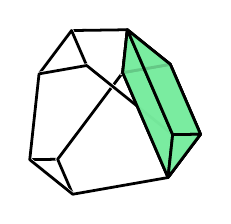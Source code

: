 % polymake for julian
% Thu Jul  5 11:56:52 2018
% q

\begin{tikzpicture}[x  = {(0.959cm,0.111cm)},
                    y  = {(-0.133cm,0.989cm)},
                    z  = {(0.251cm,0.101cm)},
                    scale = .5,
                    color = {lightgray}]


  % DEF POINTS
  \coordinate (v0_q) at (2, 1, -1);
  \coordinate (v1_q) at (1, 2, -1);
  \coordinate (v2_q) at (2, -1, 1);
  \coordinate (v3_q) at (1, -1, 2);
  \coordinate (v4_q) at (1, 1, -2);
  \coordinate (v5_q) at (-1, 2, 1);
  \coordinate (v6_q) at (-1, 1, 2);
  \coordinate (v7_q) at (1, -2, 1);
  \coordinate (v8_q) at (-1, -1, -2);
  \coordinate (v9_q) at (-1, -2, -1);
  \coordinate (v10_q) at (-2, 1, 1);
  \coordinate (v11_q) at (-2, -1, -1);


  % EDGES STYLE
  \definecolor{edgecolor_q}{rgb}{ 0,0,0 }
  \tikzstyle{facestyle_q} = [fill=none, fill opacity=0.85, preaction={draw=white, line cap=round, line width=1.5 pt}, draw=edgecolor_q, line width=1 pt, line cap=round, line join=round]


  % FACES and EDGES and POINTS in the right order
  \draw[facestyle_q] (v8_q) -- (v9_q) -- (v11_q) -- (v8_q) -- cycle;
  \draw[facestyle_q] (v4_q) -- (v8_q) -- (v11_q) -- (v10_q) -- (v5_q) -- (v1_q) -- (v4_q) -- cycle;
  \draw[facestyle_q] (v0_q) -- (v2_q) -- (v7_q) -- (v9_q) -- (v8_q) -- (v4_q) -- (v0_q) -- cycle;


  %POINTS


  %FACETS
  \draw[facestyle_q] (v0_q) -- (v4_q) -- (v1_q) -- (v0_q) -- cycle;


  %POINTS


  %FACETS
  \draw[facestyle_q] (v3_q) -- (v2_q) -- (v0_q) -- (v1_q) -- (v5_q) -- (v6_q) -- (v3_q) -- cycle;


  %POINTS


  %FACETS
  \draw[facestyle_q] (v7_q) -- (v2_q) -- (v3_q) -- (v7_q) -- cycle;


  %POINTS


  %FACETS
  \draw[facestyle_q] (v10_q) -- (v6_q) -- (v5_q) -- (v10_q) -- cycle;


  %POINTS


  %FACETS
  \draw[facestyle_q] (v9_q) -- (v7_q) -- (v3_q) -- (v6_q) -- (v10_q) -- (v11_q) -- (v9_q) -- cycle;


  %POINTS


  %FACETS

  % DEF POINTS
  \coordinate (v0_unnamed__1) at (2, 1, -1);
  \coordinate (v1_unnamed__1) at (1, 2, -1);
  \coordinate (v2_unnamed__1) at (2, -1, 1);
  \coordinate (v3_unnamed__1) at (1, -1, 2);
  \coordinate (v4_unnamed__1) at (1, 1, -2);
  \coordinate (v5_unnamed__1) at (1, -2, 1);


  % EDGES STYLE
  \definecolor{edgecolor_unnamed__1}{rgb}{ 0,0,0 }

  % FACES STYLE
  \definecolor{facetcolor_unnamed__1}{rgb}{ 0.467,0.925,0.62 }

  \tikzstyle{facestyle_unnamed__1} = [fill=facetcolor_unnamed__1, fill opacity=0.85, draw=edgecolor_unnamed__1, line width=1 pt, line cap=round, line join=round]


  % FACES and EDGES and POINTS in the right order
  \draw[facestyle_unnamed__1] (v0_unnamed__1) -- (v2_unnamed__1) -- (v5_unnamed__1) -- (v4_unnamed__1) -- (v0_unnamed__1) -- cycle;
  \draw[facestyle_unnamed__1] (v0_unnamed__1) -- (v4_unnamed__1) -- (v1_unnamed__1) -- (v0_unnamed__1) -- cycle;
  \draw[facestyle_unnamed__1] (v4_unnamed__1) -- (v5_unnamed__1) -- (v3_unnamed__1) -- (v1_unnamed__1) -- (v4_unnamed__1) -- cycle;


  %POINTS


  %FACETS
  \draw[facestyle_unnamed__1] (v3_unnamed__1) -- (v2_unnamed__1) -- (v0_unnamed__1) -- (v1_unnamed__1) -- (v3_unnamed__1) -- cycle;


  %POINTS


  %FACETS
  \draw[facestyle_unnamed__1] (v5_unnamed__1) -- (v2_unnamed__1) -- (v3_unnamed__1) -- (v5_unnamed__1) -- cycle;


  %POINTS


  %FACETS

\end{tikzpicture}
